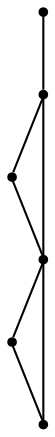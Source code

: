 graph {
  node [shape=point,comment="{\"directed\":false,\"doi\":\"10.1007/978-3-642-11805-0_10\",\"figure\":\"9 (1)\"}"]

  v0 [pos="702.4598727292793,1833.0205171296084"]
  v1 [pos="665.3072295521581,1647.3279726086232"]
  v2 [pos="665.307229552158,1758.743486600933"]
  v3 [pos="643.6661581616069,1721.6049713365953"]
  v4 [pos="578.6177765247435,1684.4664878729611"]
  v5 [pos="578.6177765247435,1795.8820018652707"]

  v0 -- v1 [id="-1",pos="702.4598727292793,1833.0205171296084 665.3072295521581,1647.3279726086232 665.3072295521581,1647.3279726086232 665.3072295521581,1647.3279726086232"]
  v4 -- v5 [id="-3",pos="578.6177765247435,1684.4664878729611 578.6177765247435,1795.8820018652707 578.6177765247435,1795.8820018652707 578.6177765247435,1795.8820018652707"]
  v3 -- v5 [id="-4",pos="643.6661581616069,1721.6049713365953 578.6177765247435,1795.8820018652707 578.6177765247435,1795.8820018652707 578.6177765247435,1795.8820018652707"]
  v3 -- v4 [id="-5",pos="643.6661581616069,1721.6049713365953 578.6177765247435,1684.4664878729611 578.6177765247435,1684.4664878729611 578.6177765247435,1684.4664878729611"]
  v2 -- v3 [id="-6",pos="665.307229552158,1758.743486600933 643.6661581616069,1721.6049713365953 643.6661581616069,1721.6049713365953 643.6661581616069,1721.6049713365953"]
  v1 -- v3 [id="-8",pos="665.3072295521581,1647.3279726086232 643.6661581616069,1721.6049713365953 643.6661581616069,1721.6049713365953 643.6661581616069,1721.6049713365953"]
  v1 -- v2 [id="-9",pos="665.3072295521581,1647.3279726086232 665.307229552158,1758.743486600933 665.307229552158,1758.743486600933 665.307229552158,1758.743486600933"]
}